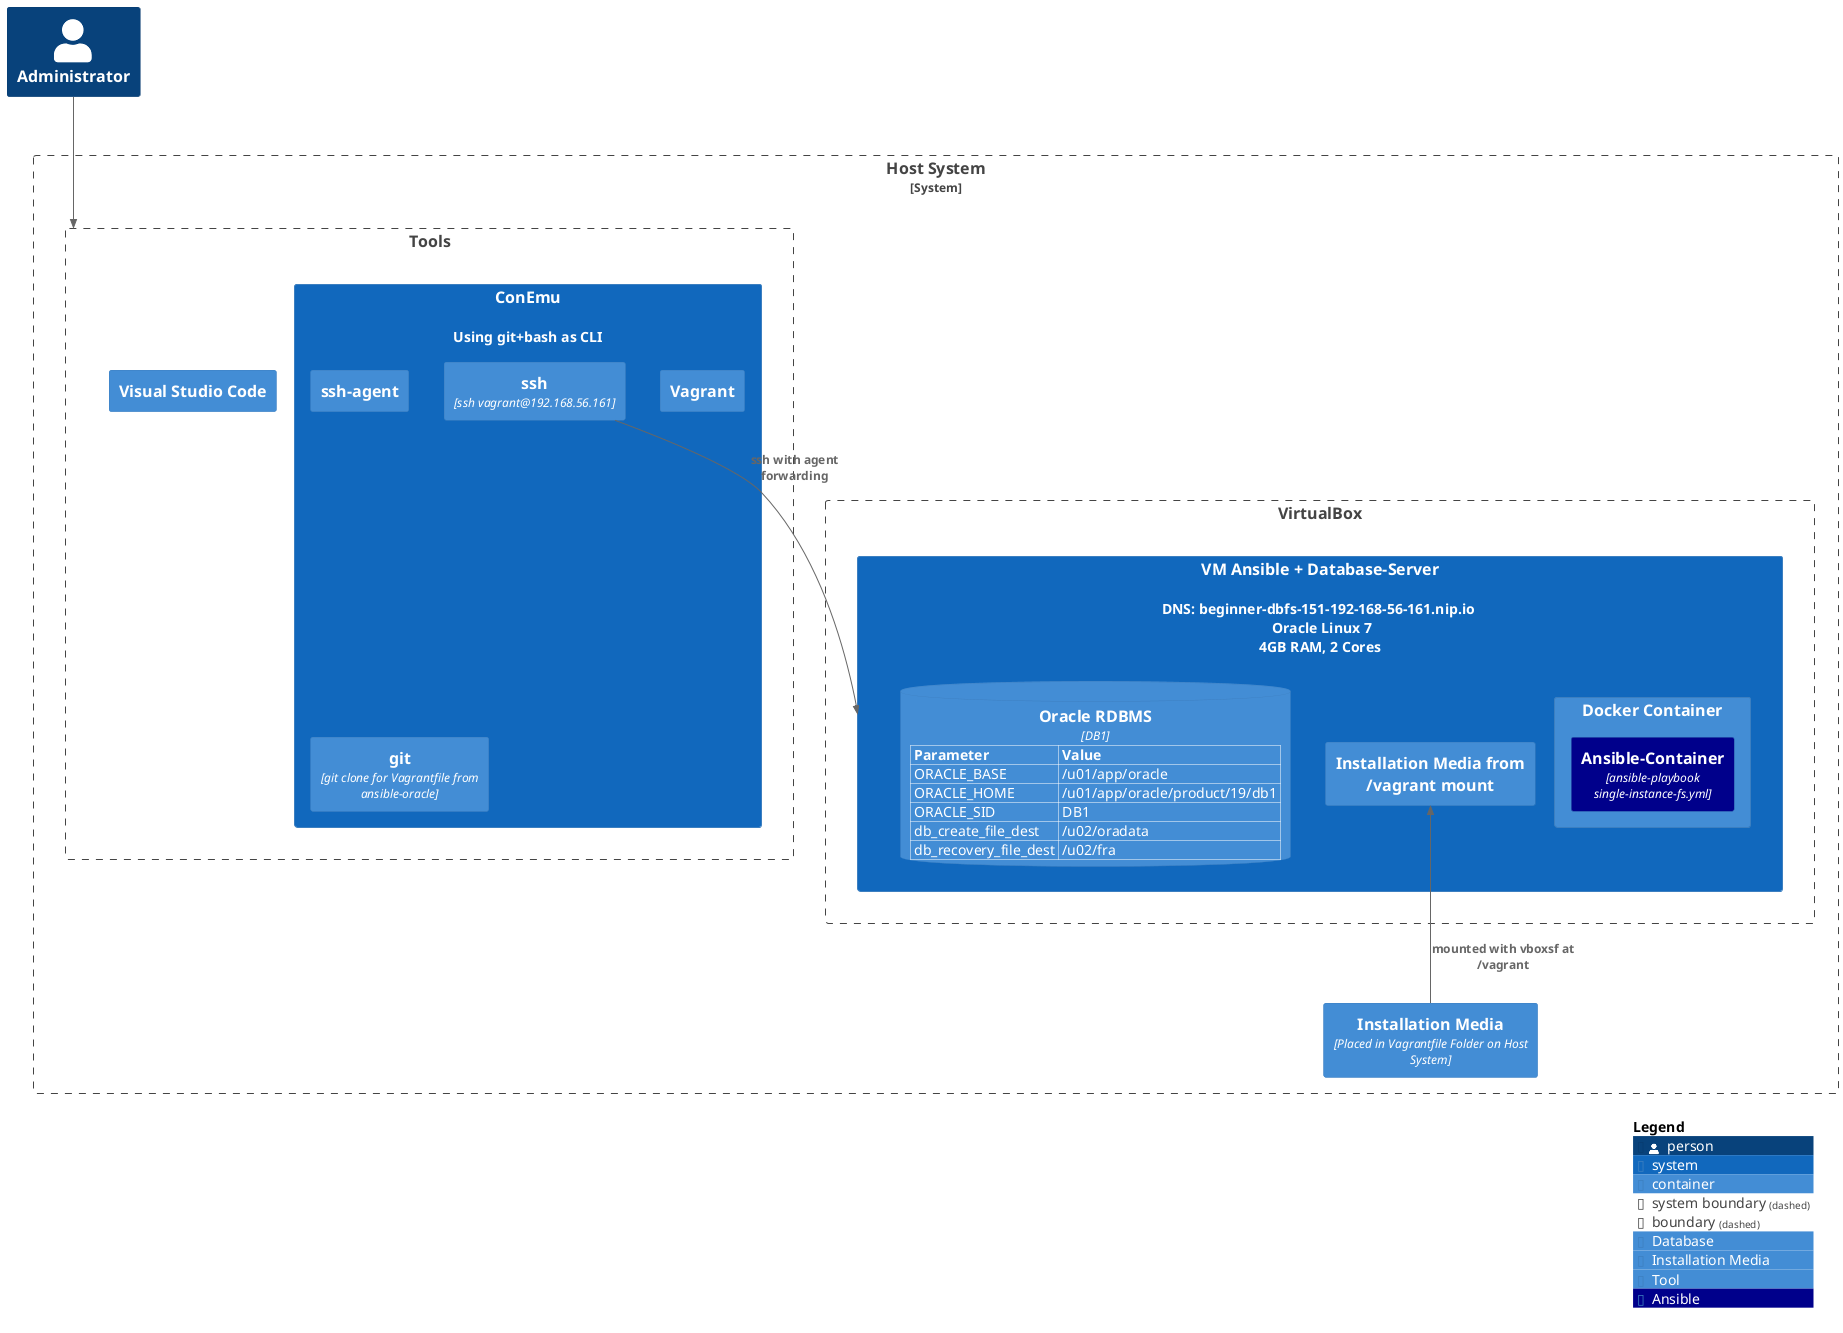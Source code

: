 @startuml
!include <C4/C4_Component>
!include <office/Servers/database_server>

LAYOUT_TOP_DOWN()

AddContainerTag("oradb", $legendText="Database")
AddContainerTag("media", $legendText="Installation Media")
AddContainerTag("software", $legendText="Tool")
AddContainerTag("ansible", $bgColor="DarkBlue", $legendText="Ansible")
AddSystemTag("tools", $legendText="Tool")

Person(admin, "Administrator")
System_Boundary(host, "Host System", "PC/Notebook") {
  Container(instmediahost, "Installation Media", "Placed in Vagrantfile Folder on Host System", $tags="media")

  Boundary(tools, "Tools") {
    System_Ext(vscode, "Visual Studio Code", "", $tags="software")
    System(conemu, "ConEmu", "Using git+bash as CLI") {
      Container(sshagent, "ssh-agent", "", $tags="software")
      Container(ssh, "ssh", "ssh vagrant@192.168.56.161", $tags="software")
      Container(vagrant, "Vagrant", "", $tags="software")
      Container(git, "git", "git clone for Vagrantfile from ansible-oracle", $tags="software")
    }
  }
  Boundary(virtualbox, "VirtualBox") {
    System(dbfs, "VM Ansible + Database-Server", "DNS: beginner-dbfs-151-192-168-56-161.nip.io \n Oracle Linux 7\n4GB RAM, 2 Cores") {
      Container(docker, "Docker Container") {
        Container(ansible, "Ansible-Container", "ansible-playbook single-instance-fs.yml", $tags="ansible")
      }
      SetPropertyHeader("Parameter","Value")
      AddProperty("ORACLE_BASE", "/u01/app/oracle")
      AddProperty("ORACLE_HOME", "/u01/app/oracle/product/19/db1")
      AddProperty("ORACLE_SID", "DB1")
      AddProperty("db_create_file_dest", "/u02/oradata")
      AddProperty("db_recovery_file_dest", "/u02/fra")      ContainerDb(rdbms, "Oracle RDBMS", "DB1", $tags="oradb")
      Container(instmedia, "Installation Media from /vagrant mount", "", $tags="media")
   }
  }
}
Rel_Down(admin, tools, "")
Rel_Down(ssh, dbfs, "ssh with agent forwarding")
Rel_Up(instmediahost, instmedia, "mounted with vboxsf at /vagrant")

SHOW_LEGEND()
@enduml
